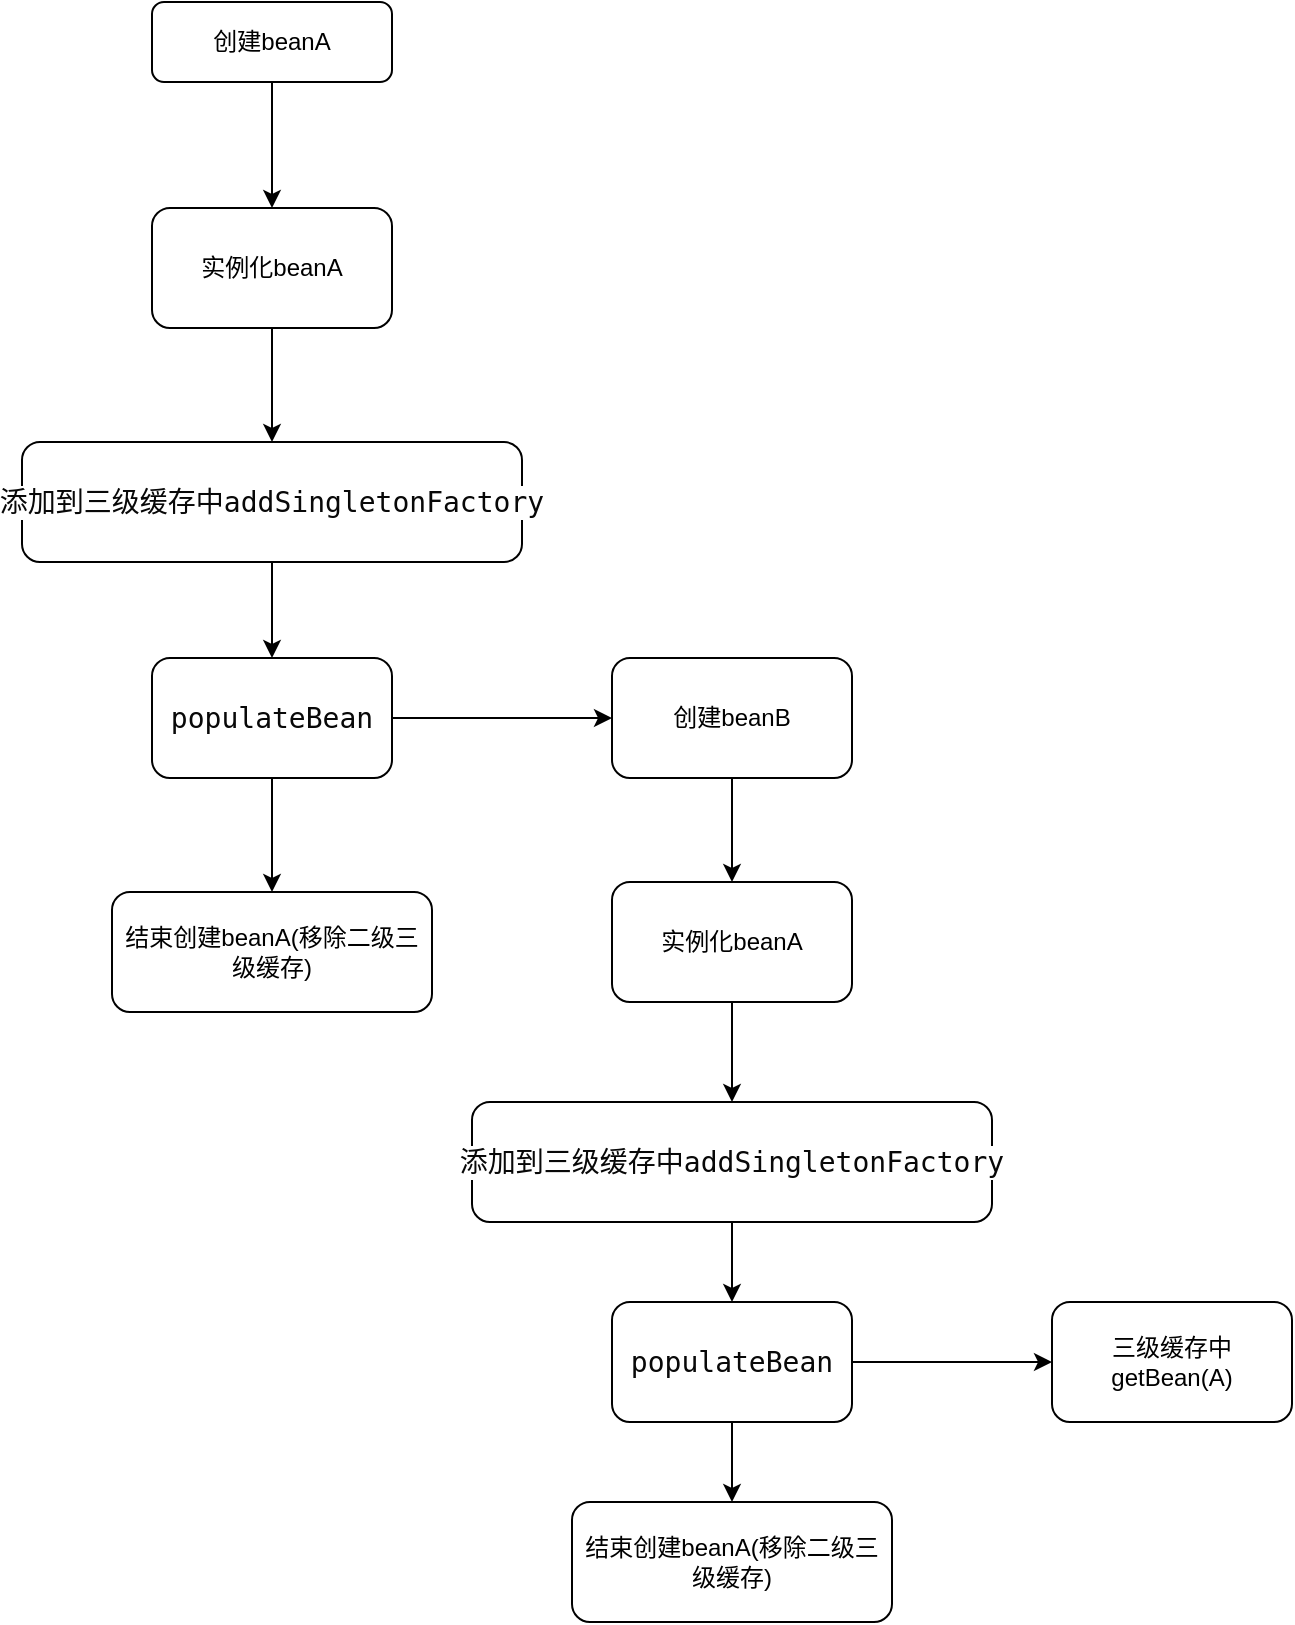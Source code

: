 <mxfile version="14.9.6" type="device"><diagram id="C5RBs43oDa-KdzZeNtuy" name="Page-1"><mxGraphModel dx="1086" dy="806" grid="1" gridSize="10" guides="1" tooltips="1" connect="1" arrows="1" fold="1" page="1" pageScale="1" pageWidth="827" pageHeight="1169" math="0" shadow="0"><root><mxCell id="WIyWlLk6GJQsqaUBKTNV-0"/><mxCell id="WIyWlLk6GJQsqaUBKTNV-1" parent="WIyWlLk6GJQsqaUBKTNV-0"/><mxCell id="cq_tKCZeeu1fct7Fu_Zj-4" style="edgeStyle=orthogonalEdgeStyle;rounded=0;orthogonalLoop=1;jettySize=auto;html=1;exitX=0.5;exitY=1;exitDx=0;exitDy=0;" edge="1" parent="WIyWlLk6GJQsqaUBKTNV-1" source="WIyWlLk6GJQsqaUBKTNV-3" target="cq_tKCZeeu1fct7Fu_Zj-0"><mxGeometry relative="1" as="geometry"/></mxCell><mxCell id="WIyWlLk6GJQsqaUBKTNV-3" value="创建beanA" style="rounded=1;whiteSpace=wrap;html=1;fontSize=12;glass=0;strokeWidth=1;shadow=0;" parent="WIyWlLk6GJQsqaUBKTNV-1" vertex="1"><mxGeometry x="160" y="80" width="120" height="40" as="geometry"/></mxCell><mxCell id="cq_tKCZeeu1fct7Fu_Zj-2" style="edgeStyle=orthogonalEdgeStyle;rounded=0;orthogonalLoop=1;jettySize=auto;html=1;exitX=0.5;exitY=1;exitDx=0;exitDy=0;entryX=0.5;entryY=0;entryDx=0;entryDy=0;" edge="1" parent="WIyWlLk6GJQsqaUBKTNV-1" source="cq_tKCZeeu1fct7Fu_Zj-0" target="cq_tKCZeeu1fct7Fu_Zj-5"><mxGeometry relative="1" as="geometry"><mxPoint x="220" y="280" as="targetPoint"/></mxGeometry></mxCell><mxCell id="cq_tKCZeeu1fct7Fu_Zj-0" value="实例化beanA" style="rounded=1;whiteSpace=wrap;html=1;" vertex="1" parent="WIyWlLk6GJQsqaUBKTNV-1"><mxGeometry x="160" y="183" width="120" height="60" as="geometry"/></mxCell><mxCell id="cq_tKCZeeu1fct7Fu_Zj-9" style="edgeStyle=orthogonalEdgeStyle;rounded=0;orthogonalLoop=1;jettySize=auto;html=1;exitX=0.5;exitY=1;exitDx=0;exitDy=0;entryX=0.5;entryY=0;entryDx=0;entryDy=0;" edge="1" parent="WIyWlLk6GJQsqaUBKTNV-1" source="cq_tKCZeeu1fct7Fu_Zj-5" target="cq_tKCZeeu1fct7Fu_Zj-6"><mxGeometry relative="1" as="geometry"/></mxCell><mxCell id="cq_tKCZeeu1fct7Fu_Zj-5" value="&lt;pre style=&quot;background-color: #ffffff ; color: #080808 ; font-family: &amp;#34;jetbrains mono&amp;#34; , monospace ; font-size: 10.5pt&quot;&gt;添加到三级缓存中addSingletonFactory&lt;/pre&gt;" style="rounded=1;whiteSpace=wrap;html=1;" vertex="1" parent="WIyWlLk6GJQsqaUBKTNV-1"><mxGeometry x="95" y="300" width="250" height="60" as="geometry"/></mxCell><mxCell id="cq_tKCZeeu1fct7Fu_Zj-10" style="edgeStyle=orthogonalEdgeStyle;rounded=0;orthogonalLoop=1;jettySize=auto;html=1;exitX=0.5;exitY=1;exitDx=0;exitDy=0;entryX=0.5;entryY=0;entryDx=0;entryDy=0;" edge="1" parent="WIyWlLk6GJQsqaUBKTNV-1" source="cq_tKCZeeu1fct7Fu_Zj-6" target="cq_tKCZeeu1fct7Fu_Zj-15"><mxGeometry relative="1" as="geometry"><mxPoint x="220" y="530" as="targetPoint"/></mxGeometry></mxCell><mxCell id="cq_tKCZeeu1fct7Fu_Zj-20" style="edgeStyle=orthogonalEdgeStyle;rounded=0;orthogonalLoop=1;jettySize=auto;html=1;exitX=1;exitY=0.5;exitDx=0;exitDy=0;" edge="1" parent="WIyWlLk6GJQsqaUBKTNV-1" source="cq_tKCZeeu1fct7Fu_Zj-6" target="cq_tKCZeeu1fct7Fu_Zj-11"><mxGeometry relative="1" as="geometry"/></mxCell><mxCell id="cq_tKCZeeu1fct7Fu_Zj-6" value="&lt;pre style=&quot;background-color: #ffffff ; color: #080808 ; font-family: &amp;#34;jetbrains mono&amp;#34; , monospace ; font-size: 10.5pt&quot;&gt;populateBean&lt;/pre&gt;" style="rounded=1;whiteSpace=wrap;html=1;" vertex="1" parent="WIyWlLk6GJQsqaUBKTNV-1"><mxGeometry x="160" y="408" width="120" height="60" as="geometry"/></mxCell><mxCell id="cq_tKCZeeu1fct7Fu_Zj-21" style="edgeStyle=orthogonalEdgeStyle;rounded=0;orthogonalLoop=1;jettySize=auto;html=1;exitX=0.5;exitY=1;exitDx=0;exitDy=0;" edge="1" parent="WIyWlLk6GJQsqaUBKTNV-1" source="cq_tKCZeeu1fct7Fu_Zj-11" target="cq_tKCZeeu1fct7Fu_Zj-12"><mxGeometry relative="1" as="geometry"/></mxCell><mxCell id="cq_tKCZeeu1fct7Fu_Zj-11" value="创建beanB" style="rounded=1;whiteSpace=wrap;html=1;" vertex="1" parent="WIyWlLk6GJQsqaUBKTNV-1"><mxGeometry x="390" y="408" width="120" height="60" as="geometry"/></mxCell><mxCell id="cq_tKCZeeu1fct7Fu_Zj-22" style="edgeStyle=orthogonalEdgeStyle;rounded=0;orthogonalLoop=1;jettySize=auto;html=1;exitX=0.5;exitY=1;exitDx=0;exitDy=0;entryX=0.5;entryY=0;entryDx=0;entryDy=0;" edge="1" parent="WIyWlLk6GJQsqaUBKTNV-1" source="cq_tKCZeeu1fct7Fu_Zj-12" target="cq_tKCZeeu1fct7Fu_Zj-13"><mxGeometry relative="1" as="geometry"/></mxCell><mxCell id="cq_tKCZeeu1fct7Fu_Zj-12" value="实例化beanA" style="rounded=1;whiteSpace=wrap;html=1;" vertex="1" parent="WIyWlLk6GJQsqaUBKTNV-1"><mxGeometry x="390" y="520" width="120" height="60" as="geometry"/></mxCell><mxCell id="cq_tKCZeeu1fct7Fu_Zj-23" style="edgeStyle=orthogonalEdgeStyle;rounded=0;orthogonalLoop=1;jettySize=auto;html=1;exitX=0.5;exitY=1;exitDx=0;exitDy=0;entryX=0.5;entryY=0;entryDx=0;entryDy=0;" edge="1" parent="WIyWlLk6GJQsqaUBKTNV-1" source="cq_tKCZeeu1fct7Fu_Zj-13" target="cq_tKCZeeu1fct7Fu_Zj-14"><mxGeometry relative="1" as="geometry"/></mxCell><mxCell id="cq_tKCZeeu1fct7Fu_Zj-13" value="&lt;pre style=&quot;background-color: #ffffff ; color: #080808 ; font-family: &amp;#34;jetbrains mono&amp;#34; , monospace ; font-size: 10.5pt&quot;&gt;&lt;pre style=&quot;font-family: &amp;#34;jetbrains mono&amp;#34; , monospace ; font-size: 10.5pt&quot;&gt;添加到三级缓存中addSingletonFactory&lt;/pre&gt;&lt;/pre&gt;" style="rounded=1;whiteSpace=wrap;html=1;" vertex="1" parent="WIyWlLk6GJQsqaUBKTNV-1"><mxGeometry x="320" y="630" width="260" height="60" as="geometry"/></mxCell><mxCell id="cq_tKCZeeu1fct7Fu_Zj-24" style="edgeStyle=orthogonalEdgeStyle;rounded=0;orthogonalLoop=1;jettySize=auto;html=1;exitX=0.5;exitY=1;exitDx=0;exitDy=0;entryX=0.5;entryY=0;entryDx=0;entryDy=0;" edge="1" parent="WIyWlLk6GJQsqaUBKTNV-1" source="cq_tKCZeeu1fct7Fu_Zj-14" target="cq_tKCZeeu1fct7Fu_Zj-16"><mxGeometry relative="1" as="geometry"/></mxCell><mxCell id="cq_tKCZeeu1fct7Fu_Zj-25" style="edgeStyle=orthogonalEdgeStyle;rounded=0;orthogonalLoop=1;jettySize=auto;html=1;exitX=1;exitY=0.5;exitDx=0;exitDy=0;" edge="1" parent="WIyWlLk6GJQsqaUBKTNV-1" source="cq_tKCZeeu1fct7Fu_Zj-14" target="cq_tKCZeeu1fct7Fu_Zj-17"><mxGeometry relative="1" as="geometry"/></mxCell><mxCell id="cq_tKCZeeu1fct7Fu_Zj-14" value="&lt;pre style=&quot;background-color: #ffffff ; color: #080808 ; font-family: &amp;#34;jetbrains mono&amp;#34; , monospace ; font-size: 10.5pt&quot;&gt;populateBean&lt;/pre&gt;" style="rounded=1;whiteSpace=wrap;html=1;" vertex="1" parent="WIyWlLk6GJQsqaUBKTNV-1"><mxGeometry x="390" y="730" width="120" height="60" as="geometry"/></mxCell><mxCell id="cq_tKCZeeu1fct7Fu_Zj-15" value="结束创建beanA(移除二级三级缓存)" style="rounded=1;whiteSpace=wrap;html=1;" vertex="1" parent="WIyWlLk6GJQsqaUBKTNV-1"><mxGeometry x="140" y="525" width="160" height="60" as="geometry"/></mxCell><mxCell id="cq_tKCZeeu1fct7Fu_Zj-16" value="结束创建beanA(移除二级三级缓存)" style="rounded=1;whiteSpace=wrap;html=1;" vertex="1" parent="WIyWlLk6GJQsqaUBKTNV-1"><mxGeometry x="370" y="830" width="160" height="60" as="geometry"/></mxCell><mxCell id="cq_tKCZeeu1fct7Fu_Zj-17" value="三级缓存中getBean(A)" style="rounded=1;whiteSpace=wrap;html=1;" vertex="1" parent="WIyWlLk6GJQsqaUBKTNV-1"><mxGeometry x="610" y="730" width="120" height="60" as="geometry"/></mxCell></root></mxGraphModel></diagram></mxfile>